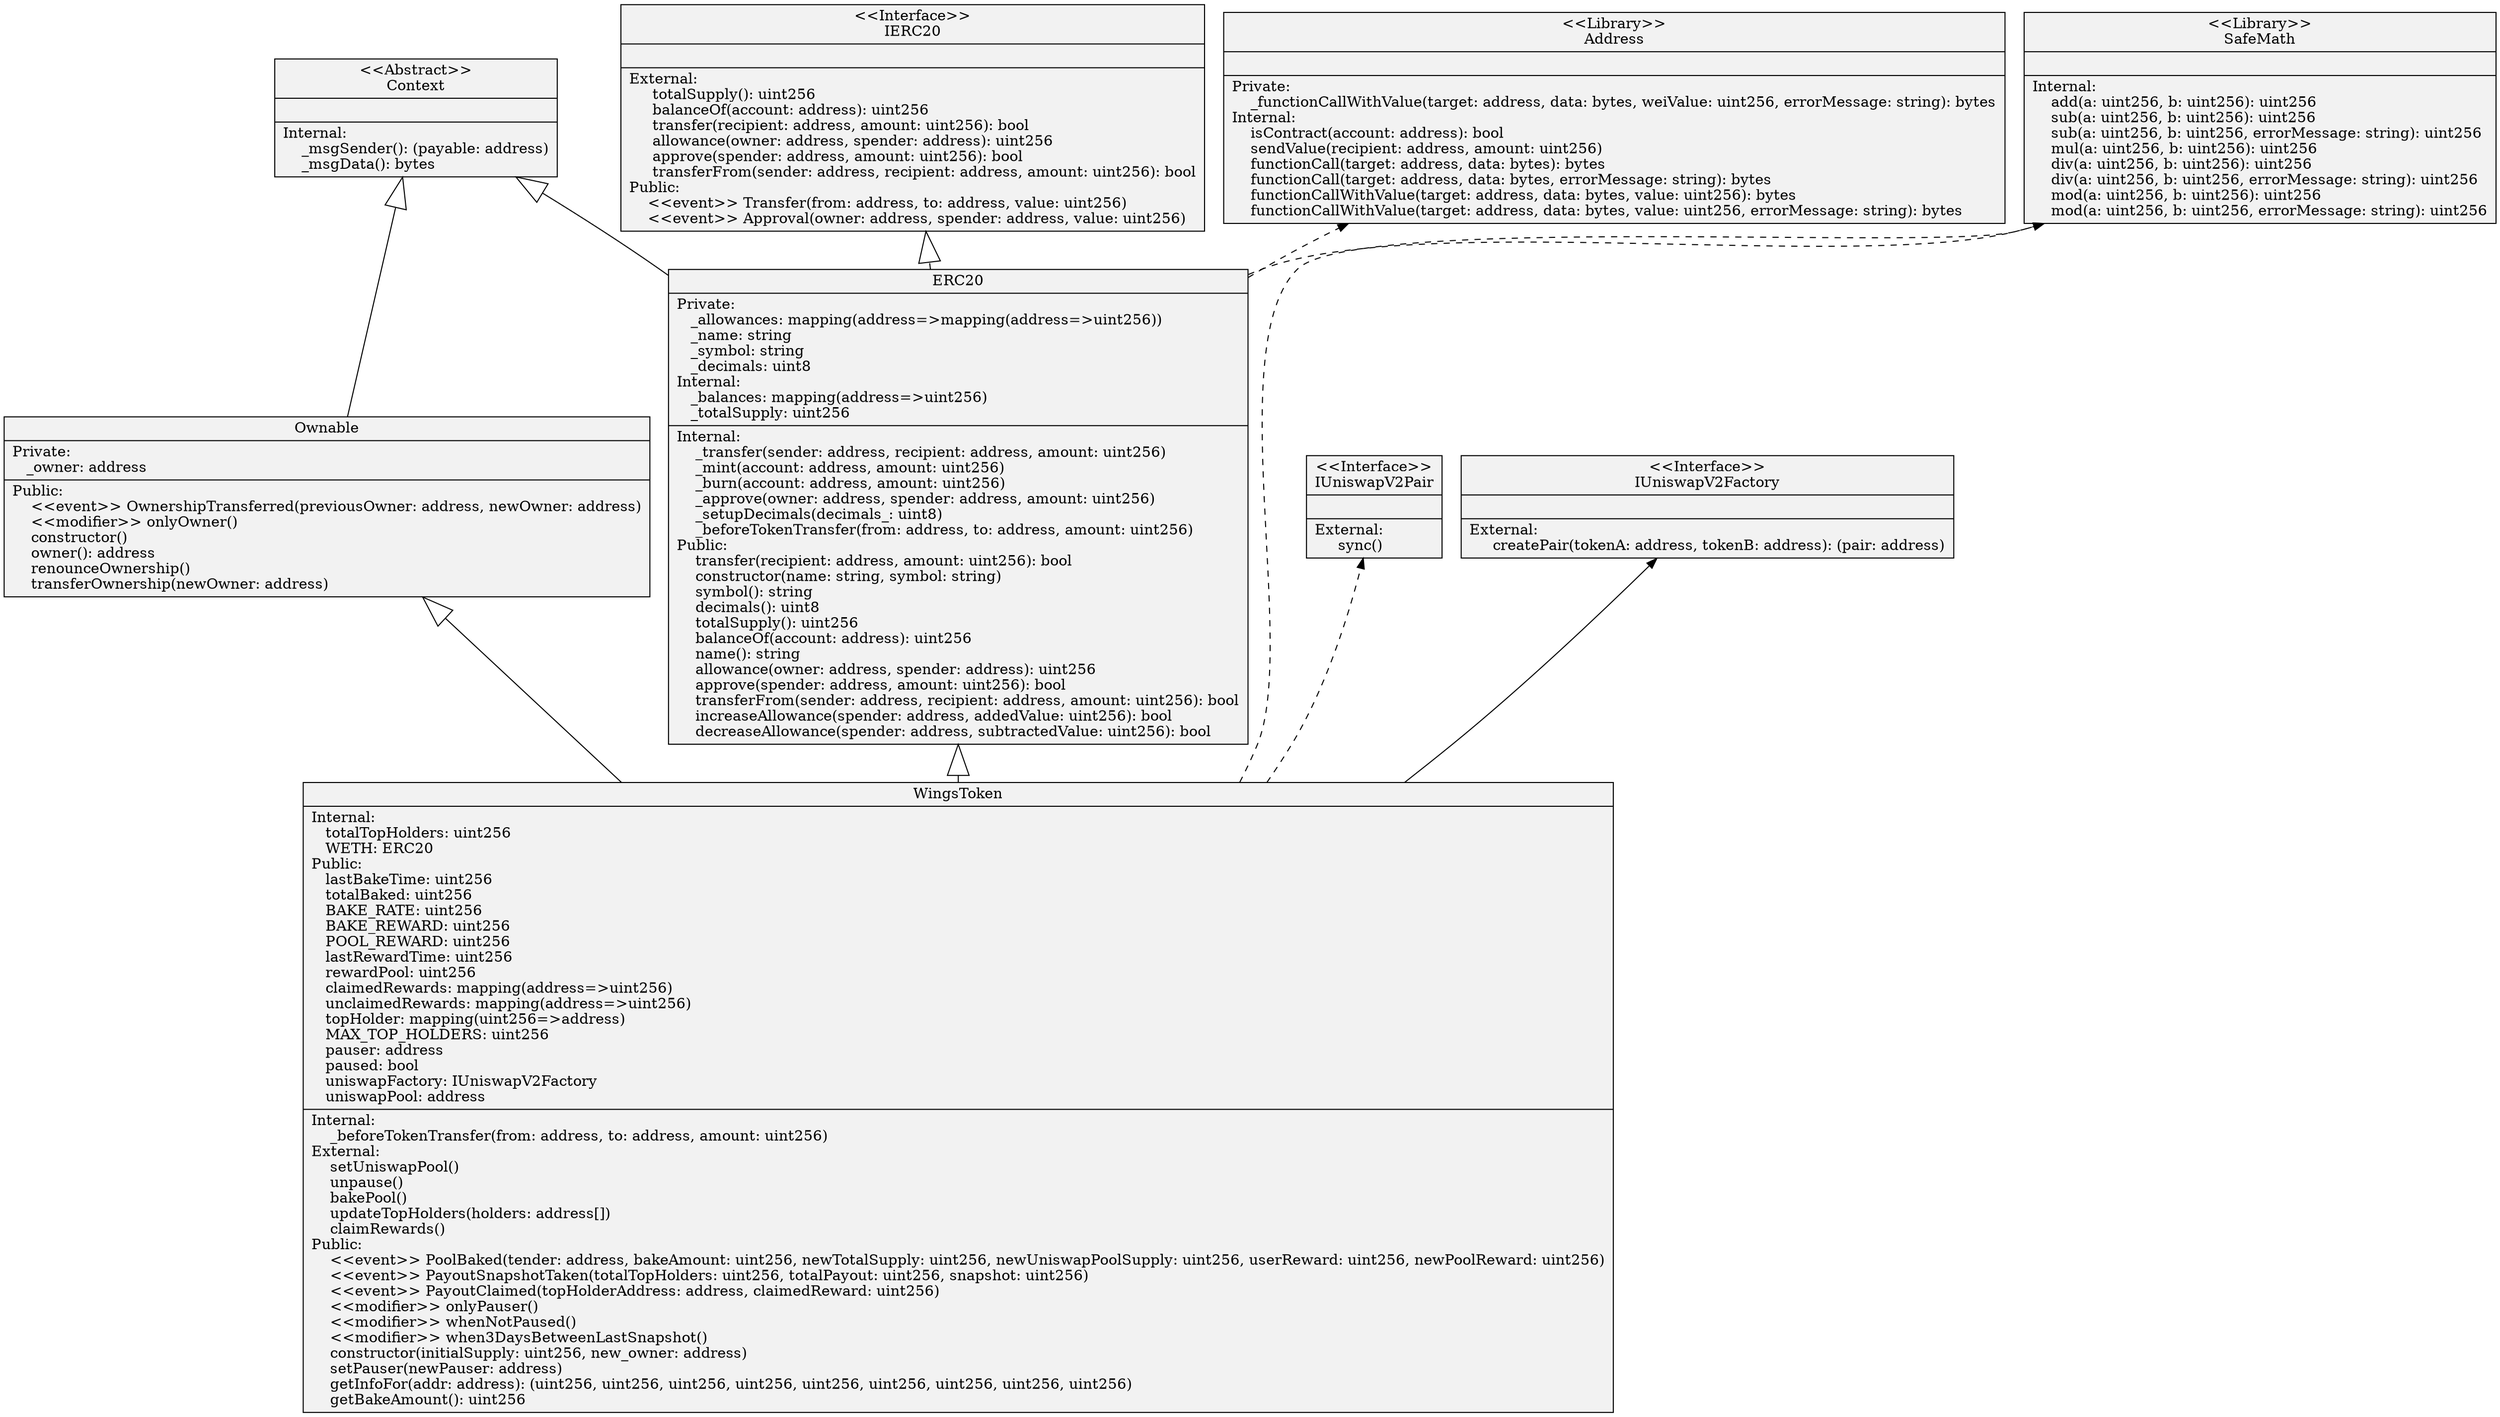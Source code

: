 
digraph UmlClassDiagram {
rankdir=BT
color=black
arrowhead=open
node [shape=record, style=filled, fillcolor=gray95]
subgraph  graph_0 {
label="contracts"
0 [label="{\<\<Abstract\>\>\nContext| | Internal:\l\ \ \ \ _msgSender(): (payable: address)\l\ \ \ \ _msgData(): bytes\l}"]
1 [label="{\<\<Interface\>\>\nIERC20| | External:\l\ \ \ \  totalSupply(): uint256\l\ \ \ \  balanceOf(account: address): uint256\l\ \ \ \  transfer(recipient: address, amount: uint256): bool\l\ \ \ \  allowance(owner: address, spender: address): uint256\l\ \ \ \  approve(spender: address, amount: uint256): bool\l\ \ \ \  transferFrom(sender: address, recipient: address, amount: uint256): bool\lPublic:\l\ \ \ \ \<\<event\>\> Transfer(from: address, to: address, value: uint256)\l\ \ \ \ \<\<event\>\> Approval(owner: address, spender: address, value: uint256)\l}"]
2 [label="{\<\<Library\>\>\nSafeMath| | Internal:\l\ \ \ \ add(a: uint256, b: uint256): uint256\l\ \ \ \ sub(a: uint256, b: uint256): uint256\l\ \ \ \ sub(a: uint256, b: uint256, errorMessage: string): uint256\l\ \ \ \ mul(a: uint256, b: uint256): uint256\l\ \ \ \ div(a: uint256, b: uint256): uint256\l\ \ \ \ div(a: uint256, b: uint256, errorMessage: string): uint256\l\ \ \ \ mod(a: uint256, b: uint256): uint256\l\ \ \ \ mod(a: uint256, b: uint256, errorMessage: string): uint256\l}"]
3 [label="{\<\<Library\>\>\nAddress| | Private:\l\ \ \ \ _functionCallWithValue(target: address, data: bytes, weiValue: uint256, errorMessage: string): bytes\lInternal:\l\ \ \ \ isContract(account: address): bool\l\ \ \ \ sendValue(recipient: address, amount: uint256)\l\ \ \ \ functionCall(target: address, data: bytes): bytes\l\ \ \ \ functionCall(target: address, data: bytes, errorMessage: string): bytes\l\ \ \ \ functionCallWithValue(target: address, data: bytes, value: uint256): bytes\l\ \ \ \ functionCallWithValue(target: address, data: bytes, value: uint256, errorMessage: string): bytes\l}"]
4 [label="{ERC20| Private:\l\ \ \ _allowances: mapping\(address=\>mapping\(address=\>uint256\)\)\l\ \ \ _name: string\l\ \ \ _symbol: string\l\ \ \ _decimals: uint8\lInternal:\l\ \ \ _balances: mapping\(address=\>uint256\)\l\ \ \ _totalSupply: uint256\l| Internal:\l\ \ \ \ _transfer(sender: address, recipient: address, amount: uint256)\l\ \ \ \ _mint(account: address, amount: uint256)\l\ \ \ \ _burn(account: address, amount: uint256)\l\ \ \ \ _approve(owner: address, spender: address, amount: uint256)\l\ \ \ \ _setupDecimals(decimals_: uint8)\l\ \ \ \ _beforeTokenTransfer(from: address, to: address, amount: uint256)\lPublic:\l\ \ \ \ transfer(recipient: address, amount: uint256): bool\l\ \ \ \ constructor(name: string, symbol: string)\l\ \ \ \ symbol(): string\l\ \ \ \ decimals(): uint8\l\ \ \ \ totalSupply(): uint256\l\ \ \ \ balanceOf(account: address): uint256\l\ \ \ \ name(): string\l\ \ \ \ allowance(owner: address, spender: address): uint256\l\ \ \ \ approve(spender: address, amount: uint256): bool\l\ \ \ \ transferFrom(sender: address, recipient: address, amount: uint256): bool\l\ \ \ \ increaseAllowance(spender: address, addedValue: uint256): bool\l\ \ \ \ decreaseAllowance(spender: address, subtractedValue: uint256): bool\l}"]
5 [label="{Ownable| Private:\l\ \ \ _owner: address\l| Public:\l\ \ \ \ \<\<event\>\> OwnershipTransferred(previousOwner: address, newOwner: address)\l\ \ \ \ \<\<modifier\>\> onlyOwner()\l\ \ \ \ constructor()\l\ \ \ \ owner(): address\l\ \ \ \ renounceOwnership()\l\ \ \ \ transferOwnership(newOwner: address)\l}"]
6 [label="{\<\<Interface\>\>\nIUniswapV2Pair| | External:\l\ \ \ \  sync()\l}"]
7 [label="{\<\<Interface\>\>\nIUniswapV2Factory| | External:\l\ \ \ \  createPair(tokenA: address, tokenB: address): (pair: address)\l}"]
8 [label="{WingsToken| Internal:\l\ \ \ totalTopHolders: uint256\l\ \ \ WETH: ERC20\lPublic:\l\ \ \ lastBakeTime: uint256\l\ \ \ totalBaked: uint256\l\ \ \ BAKE_RATE: uint256\l\ \ \ BAKE_REWARD: uint256\l\ \ \ POOL_REWARD: uint256\l\ \ \ lastRewardTime: uint256\l\ \ \ rewardPool: uint256\l\ \ \ claimedRewards: mapping\(address=\>uint256\)\l\ \ \ unclaimedRewards: mapping\(address=\>uint256\)\l\ \ \ topHolder: mapping\(uint256=\>address\)\l\ \ \ MAX_TOP_HOLDERS: uint256\l\ \ \ pauser: address\l\ \ \ paused: bool\l\ \ \ uniswapFactory: IUniswapV2Factory\l\ \ \ uniswapPool: address\l| Internal:\l\ \ \ \ _beforeTokenTransfer(from: address, to: address, amount: uint256)\lExternal:\l\ \ \ \ setUniswapPool()\l\ \ \ \ unpause()\l\ \ \ \ bakePool()\l\ \ \ \ updateTopHolders(holders: address[])\l\ \ \ \ claimRewards()\lPublic:\l\ \ \ \ \<\<event\>\> PoolBaked(tender: address, bakeAmount: uint256, newTotalSupply: uint256, newUniswapPoolSupply: uint256, userReward: uint256, newPoolReward: uint256)\l\ \ \ \ \<\<event\>\> PayoutSnapshotTaken(totalTopHolders: uint256, totalPayout: uint256, snapshot: uint256)\l\ \ \ \ \<\<event\>\> PayoutClaimed(topHolderAddress: address, claimedReward: uint256)\l\ \ \ \ \<\<modifier\>\> onlyPauser()\l\ \ \ \ \<\<modifier\>\> whenNotPaused()\l\ \ \ \ \<\<modifier\>\> when3DaysBetweenLastSnapshot()\l\ \ \ \ constructor(initialSupply: uint256, new_owner: address)\l\ \ \ \ setPauser(newPauser: address)\l\ \ \ \ getInfoFor(addr: address): (uint256, uint256, uint256, uint256, uint256, uint256, uint256, uint256, uint256)\l\ \ \ \ getBakeAmount(): uint256\l}"]
}
4 -> 0 [arrowhead=empty, arrowsize=3, weight=3, ]
4 -> 1 [style=dashed, arrowhead=empty, arrowsize=3, weight=3, ]
4 -> 2 [style=dashed, ]
4 -> 3 [style=dashed, ]
5 -> 0 [arrowhead=empty, arrowsize=3, weight=3, ]
8 -> 4 [arrowhead=empty, arrowsize=3, weight=4, ]
8 -> 5 [arrowhead=empty, arrowsize=3, weight=4, ]
8 -> 2 [style=dashed, ]
8 -> 7 []
8 -> 6 [style=dashed, ]
}